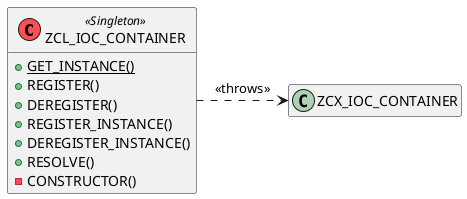 @startuml zcl_ioc_container

hide empty members

class ZCL_IOC_CONTAINER << (C,#FF5050) Singleton >> {
	{static} + GET_INSTANCE()
	+ REGISTER()
	+ DEREGISTER()
	+ REGISTER_INSTANCE()
	+ DEREGISTER_INSTANCE()
	+ RESOLVE()
	- CONSTRUCTOR()
}

class ZCX_IOC_CONTAINER

ZCL_IOC_CONTAINER .right.> ZCX_IOC_CONTAINER: <<throws>>

@enduml

@startuml zcl_ioc_container_detailed

hide empty members

class ZCL_IOC_CONTAINER << (C,#FF5050) Singleton >> {
	{static} - CONTAINER
	- MAPPING_TABLE[]
	- INSTANCE_MAPPING_TABLE[]
	{static} + GET_INSTANCE()
	+ REGISTER()
	+ DEREGISTER()
	+ REGISTER_INSTANCE()
	+ DEREGISTER_INSTANCE()
	+ RESOLVE()
	- CONSTRUCTOR()
	- ASSERT_CREATION_POSSIBLE()
	- ASSERT_OBJ_CREATION_POSSIBLE()
	- CHECK_CREATE_PRIVATE()
	- CHECK_NOT_INSTANTIATABLE()
	- GET_PARAMETER_DESCRIPTOR()
	- GET_PARAMETER_TYPE_NAME()
	- GET_REGISTERED_MAPPING()
	- GET_REGISTERED_OBJECT()
	- GET_TYPE_DESCRIPTOR()
}

class ZCX_IOC_CONTAINER {
	{static} - CLASS_IS_CREATE_PRIVATE
	{static} - ERROR_IN_TYPE_DETERMINATION
	{static} - OBJECT_IS_NOT_INSTANTIATABLE
}

ZCL_IOC_CONTAINER .right.> ZCX_IOC_CONTAINER: <<throws>>

@enduml

@startuml test_classes

hide empty members

class ZCL_IOC_CONTAINER << (C,#FF5050) Singleton >>

interface ZIF_IOC_A << Interface >>
interface ZIF_IOC_B << Interface >>

class ZCL_IOC_A {
	+ IOC_B: ZIF_IOC_B
	+ CONSTRUCTOR(IOC_B: ZIF_IOC_B)
}

abstract class ZCL_IOC_ABSTRACT

class ZCL_IOC_CREATE_PRIVATE << (C,#FF5050) >> {
	- CONSTRUCTOR()
}

class ZCL_IOC_CREATE_PRIVATE_FRIEND << (C,#FF5050) >> {
	- CONSTRUCTOR()
}

class ZCL_IOC_B_SUPER

class ZCL_IOC_B_SUBCL {
	+ IOC_C: ZCL_IOC_C
	+ CONSTRUCTOR(IOC_C: ZCL_IOC_C)
}

class ZCL_IOC_C {
	+ STRING: NAME
	+ INT4: AGE
	+ CONSTRUCTOR(STRING: NAME, INT4: AGE?)
}

ZIF_IOC_A <|.. ZCL_IOC_A
ZIF_IOC_A <|.. ZCL_IOC_ABSTRACT
ZIF_IOC_A <|.right. ZCL_IOC_CREATE_PRIVATE
ZCL_IOC_CONTAINER -down- ZCL_IOC_CREATE_PRIVATE_FRIEND : <<friend>>
ZIF_IOC_A <|.left. ZCL_IOC_CREATE_PRIVATE_FRIEND
ZCL_IOC_A o-right- ZIF_IOC_B
ZIF_IOC_B <|.. ZCL_IOC_B_SUPER
ZCL_IOC_B_SUPER <|-- ZCL_IOC_B_SUBCL
ZCL_IOC_B_SUBCL o-right- ZCL_IOC_C

@enduml